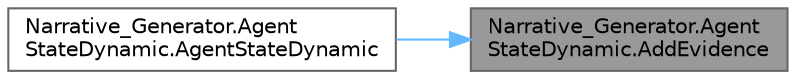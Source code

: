 digraph "Narrative_Generator.AgentStateDynamic.AddEvidence"
{
 // LATEX_PDF_SIZE
  bgcolor="transparent";
  edge [fontname=Helvetica,fontsize=10,labelfontname=Helvetica,labelfontsize=10];
  node [fontname=Helvetica,fontsize=10,shape=box,height=0.2,width=0.4];
  rankdir="RL";
  Node1 [label="Narrative_Generator.Agent\lStateDynamic.AddEvidence",height=0.2,width=0.4,color="gray40", fillcolor="grey60", style="filled", fontcolor="black",tooltip="A method to give this agent evidence against the specified agent."];
  Node1 -> Node2 [dir="back",color="steelblue1",style="solid"];
  Node2 [label="Narrative_Generator.Agent\lStateDynamic.AgentStateDynamic",height=0.2,width=0.4,color="grey40", fillcolor="white", style="filled",URL="$class_narrative___generator_1_1_agent_state_dynamic.html#a78fead52797d21076991a4ae72b75fc3",tooltip="Constructor with parameters."];
}
